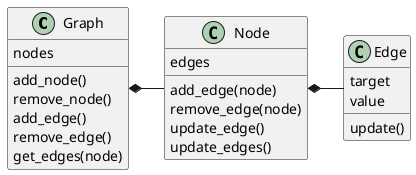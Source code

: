 @startuml
class Graph
class Node
class Edge

Graph : nodes
Graph : add_node()
Graph : remove_node()
Graph : add_edge()
Graph : remove_edge()
Graph : get_edges(node)
Graph *- Node

Node : edges
Node : add_edge(node)
Node : remove_edge(node)
Node : update_edge()
Node : update_edges()
Node *- Edge

Edge : target
Edge : value
Edge : update()
@enduml